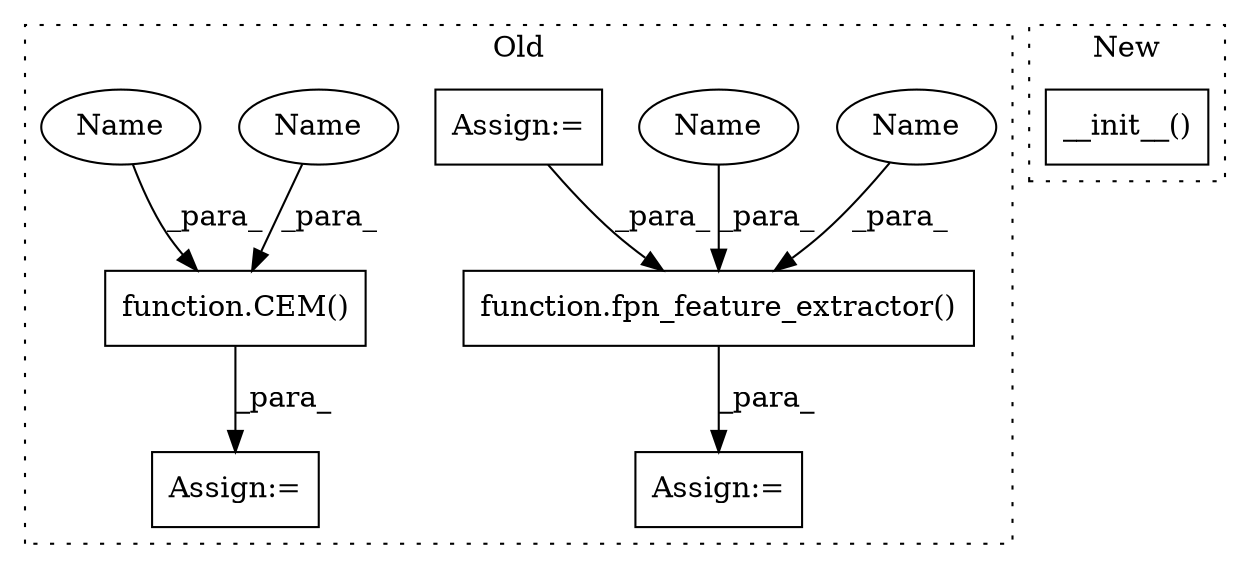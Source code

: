 digraph G {
subgraph cluster0 {
1 [label="function.fpn_feature_extractor()" a="75" s="2254,2315" l="22,1" shape="box"];
3 [label="Assign:=" a="68" s="2251" l="3" shape="box"];
4 [label="Assign:=" a="68" s="2150" l="3" shape="box"];
5 [label="function.CEM()" a="75" s="2188,2225" l="4,1" shape="box"];
6 [label="Assign:=" a="68" s="2185" l="3" shape="box"];
7 [label="Name" a="87" s="2305" l="10" shape="ellipse"];
8 [label="Name" a="87" s="2215" l="10" shape="ellipse"];
9 [label="Name" a="87" s="2292" l="11" shape="ellipse"];
10 [label="Name" a="87" s="2202" l="11" shape="ellipse"];
label = "Old";
style="dotted";
}
subgraph cluster1 {
2 [label="__init__()" a="75" s="725,792" l="17,1" shape="box"];
label = "New";
style="dotted";
}
1 -> 3 [label="_para_"];
4 -> 1 [label="_para_"];
5 -> 6 [label="_para_"];
7 -> 1 [label="_para_"];
8 -> 5 [label="_para_"];
9 -> 1 [label="_para_"];
10 -> 5 [label="_para_"];
}